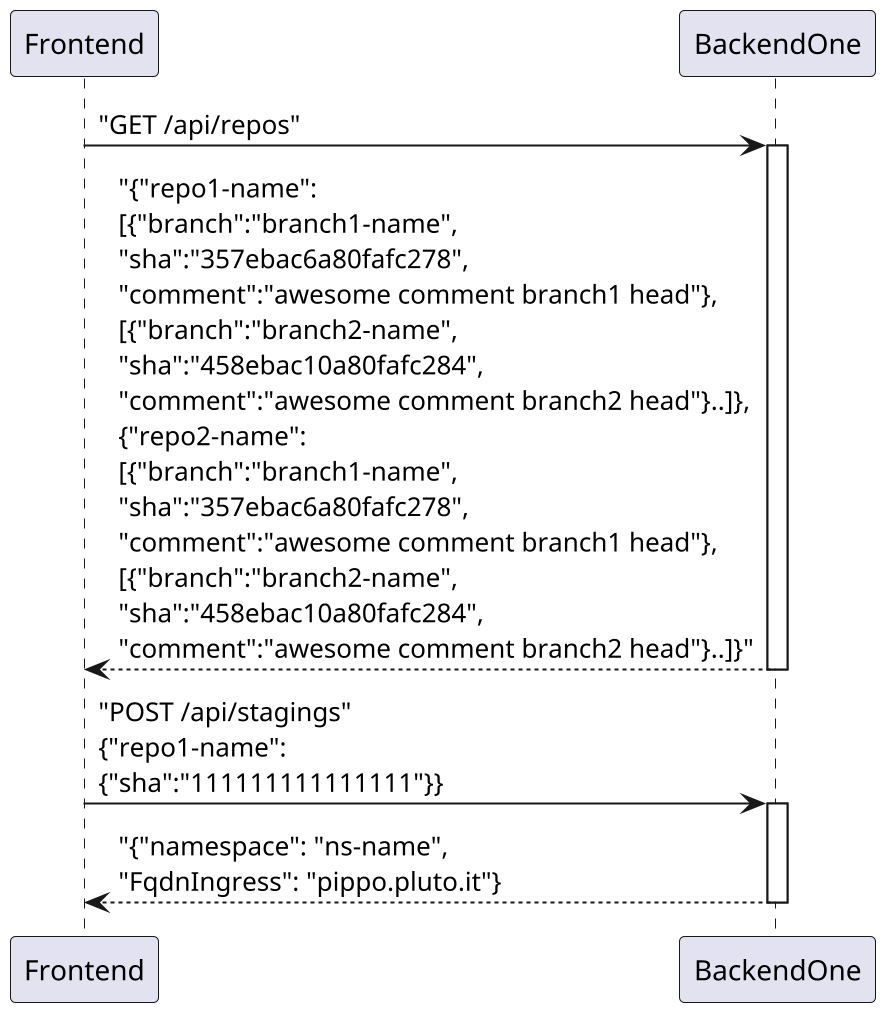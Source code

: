 @startuml
    scale 2
    Frontend -> BackendOne ++: "GET /api/repos"
    return "{"repo1-name":\n[{"branch":"branch1-name",\n"sha":"357ebac6a80fafc278",\n"comment":"awesome comment branch1 head"},\n[{"branch":"branch2-name",\n"sha":"458ebac10a80fafc284",\n"comment":"awesome comment branch2 head"}..]},\n{"repo2-name":\n[{"branch":"branch1-name",\n"sha":"357ebac6a80fafc278",\n"comment":"awesome comment branch1 head"},\n[{"branch":"branch2-name",\n"sha":"458ebac10a80fafc284",\n"comment":"awesome comment branch2 head"}..]}"

    Frontend -> BackendOne ++: "POST /api/stagings" \n{"repo1-name":\n{"sha":"111111111111111"}}
    return "{"namespace": "ns-name", \n"FqdnIngress": "pippo.pluto.it"}
@enduml
